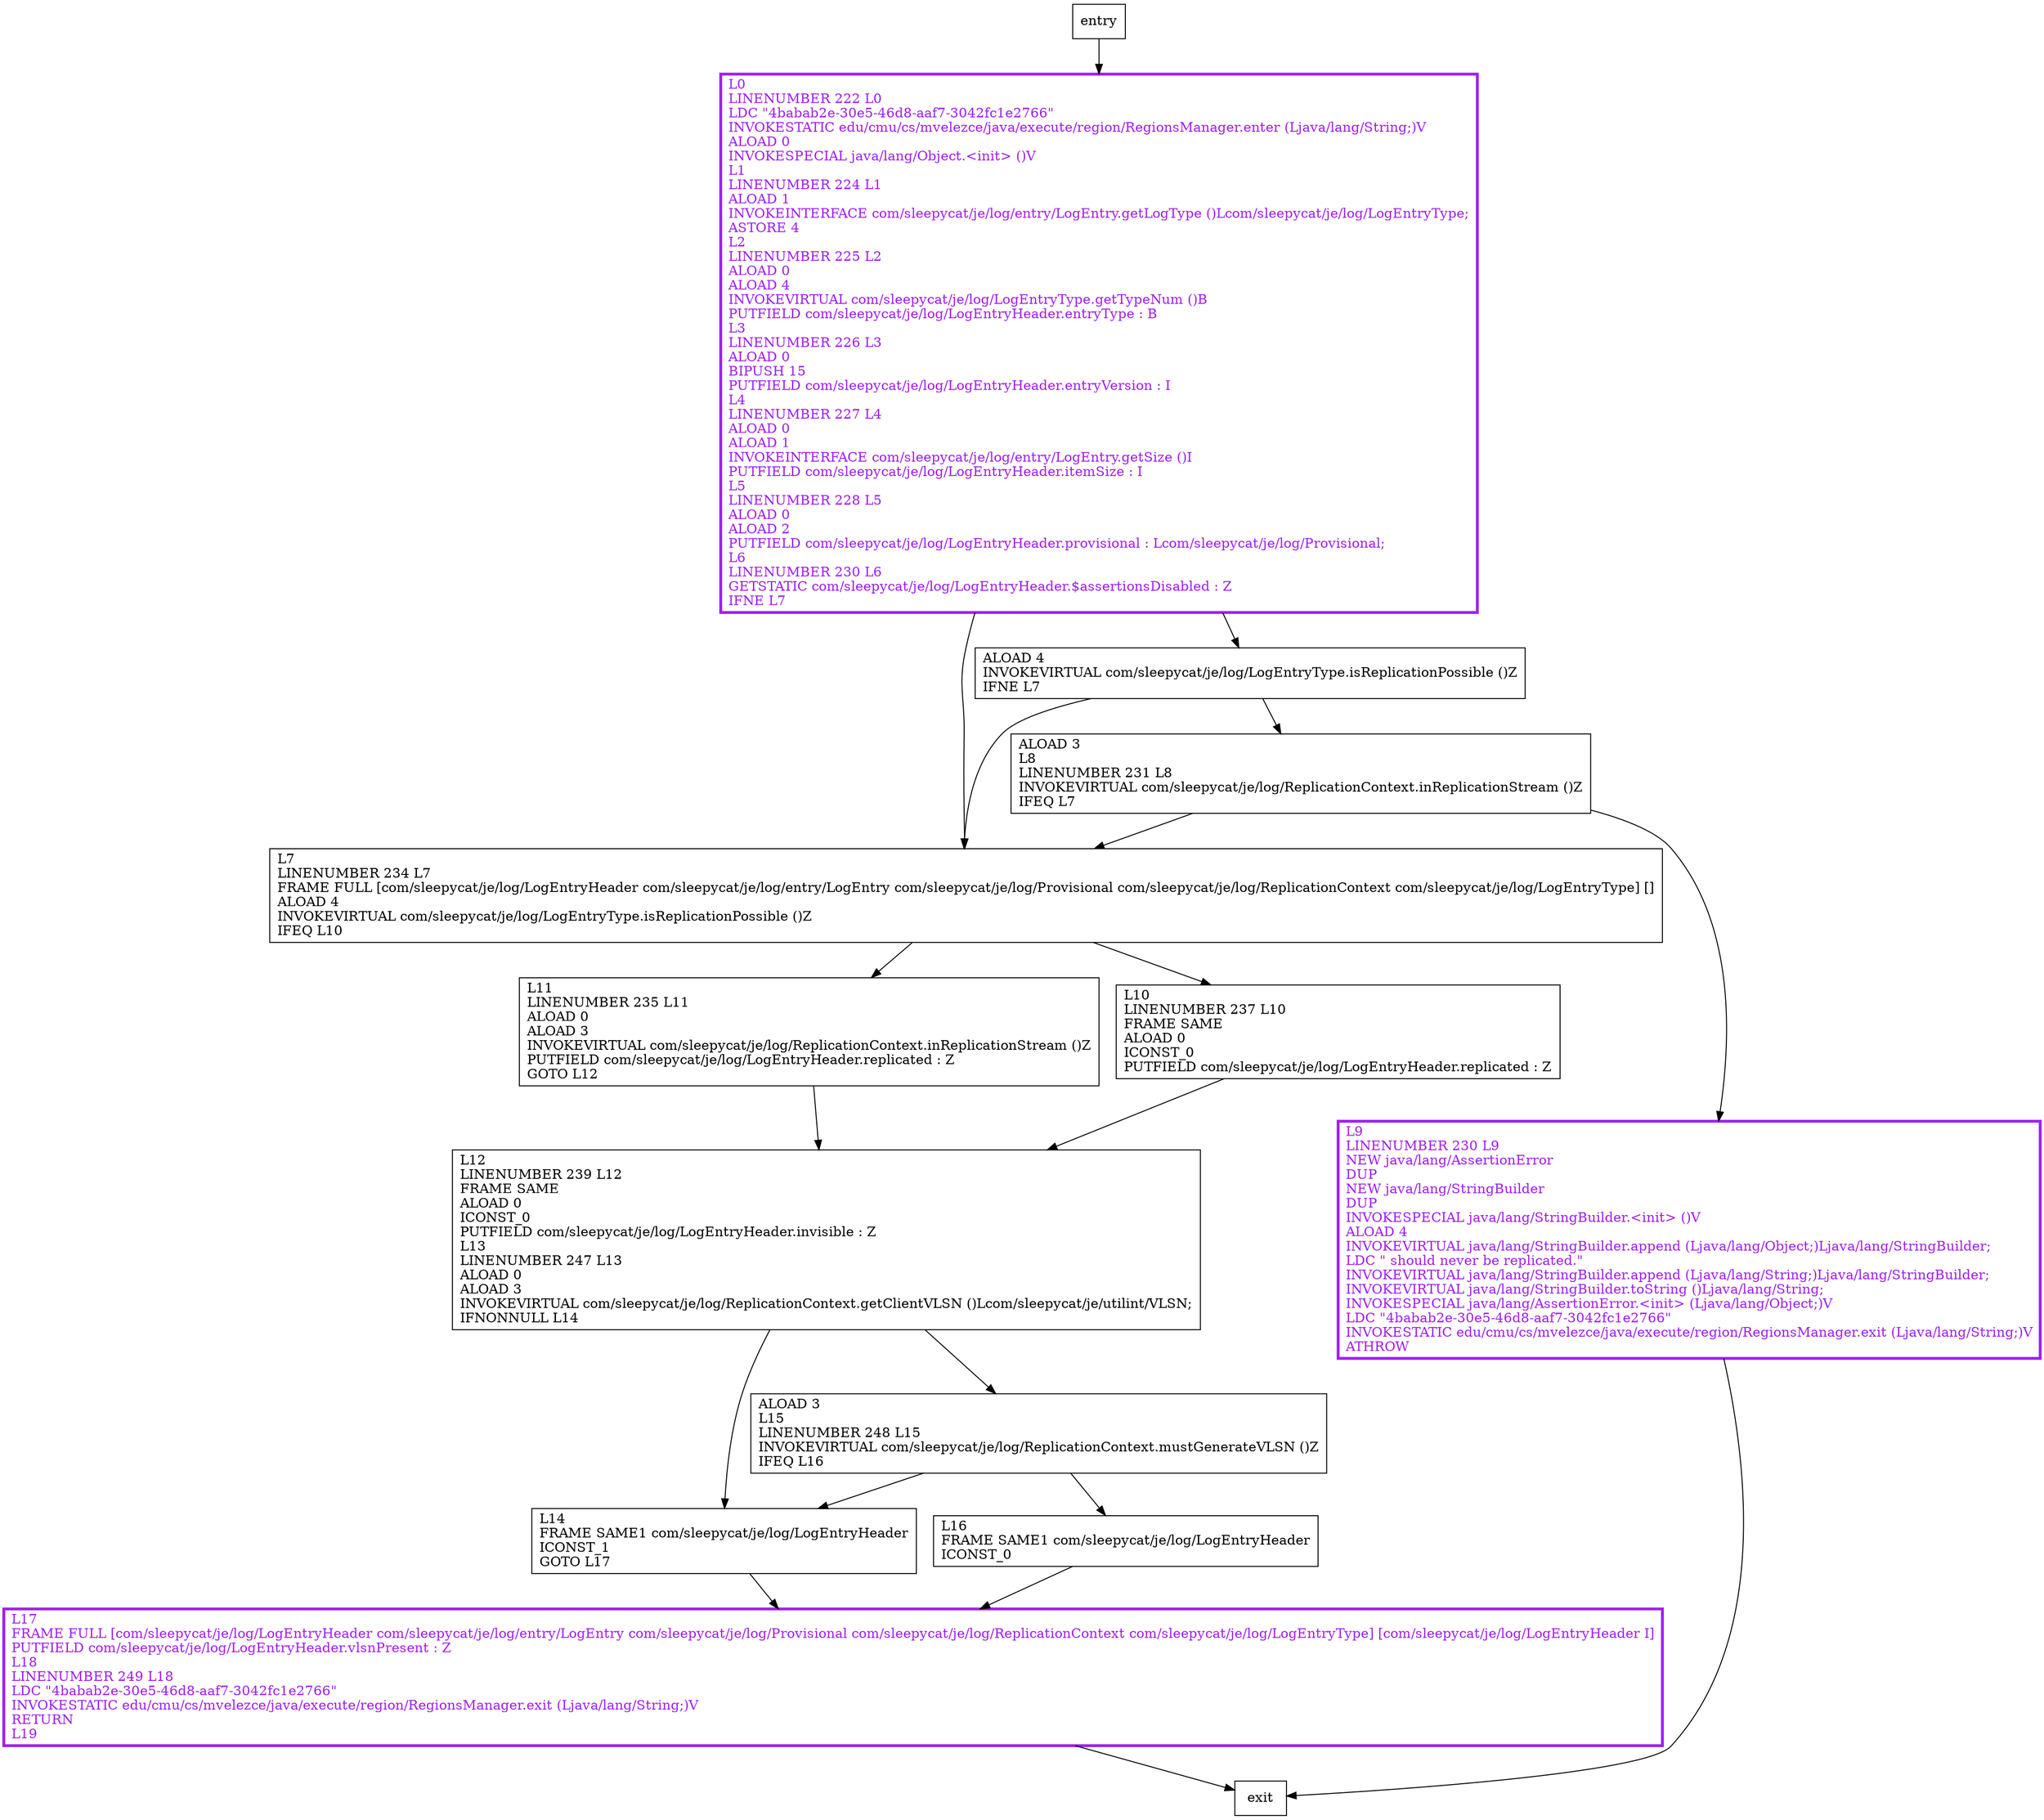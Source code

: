 digraph <init> {
node [shape=record];
1995824667 [label="L14\lFRAME SAME1 com/sleepycat/je/log/LogEntryHeader\lICONST_1\lGOTO L17\l"];
647490626 [label="L0\lLINENUMBER 222 L0\lLDC \"4babab2e-30e5-46d8-aaf7-3042fc1e2766\"\lINVOKESTATIC edu/cmu/cs/mvelezce/java/execute/region/RegionsManager.enter (Ljava/lang/String;)V\lALOAD 0\lINVOKESPECIAL java/lang/Object.\<init\> ()V\lL1\lLINENUMBER 224 L1\lALOAD 1\lINVOKEINTERFACE com/sleepycat/je/log/entry/LogEntry.getLogType ()Lcom/sleepycat/je/log/LogEntryType;\lASTORE 4\lL2\lLINENUMBER 225 L2\lALOAD 0\lALOAD 4\lINVOKEVIRTUAL com/sleepycat/je/log/LogEntryType.getTypeNum ()B\lPUTFIELD com/sleepycat/je/log/LogEntryHeader.entryType : B\lL3\lLINENUMBER 226 L3\lALOAD 0\lBIPUSH 15\lPUTFIELD com/sleepycat/je/log/LogEntryHeader.entryVersion : I\lL4\lLINENUMBER 227 L4\lALOAD 0\lALOAD 1\lINVOKEINTERFACE com/sleepycat/je/log/entry/LogEntry.getSize ()I\lPUTFIELD com/sleepycat/je/log/LogEntryHeader.itemSize : I\lL5\lLINENUMBER 228 L5\lALOAD 0\lALOAD 2\lPUTFIELD com/sleepycat/je/log/LogEntryHeader.provisional : Lcom/sleepycat/je/log/Provisional;\lL6\lLINENUMBER 230 L6\lGETSTATIC com/sleepycat/je/log/LogEntryHeader.$assertionsDisabled : Z\lIFNE L7\l"];
948795365 [label="L17\lFRAME FULL [com/sleepycat/je/log/LogEntryHeader com/sleepycat/je/log/entry/LogEntry com/sleepycat/je/log/Provisional com/sleepycat/je/log/ReplicationContext com/sleepycat/je/log/LogEntryType] [com/sleepycat/je/log/LogEntryHeader I]\lPUTFIELD com/sleepycat/je/log/LogEntryHeader.vlsnPresent : Z\lL18\lLINENUMBER 249 L18\lLDC \"4babab2e-30e5-46d8-aaf7-3042fc1e2766\"\lINVOKESTATIC edu/cmu/cs/mvelezce/java/execute/region/RegionsManager.exit (Ljava/lang/String;)V\lRETURN\lL19\l"];
1371615698 [label="L11\lLINENUMBER 235 L11\lALOAD 0\lALOAD 3\lINVOKEVIRTUAL com/sleepycat/je/log/ReplicationContext.inReplicationStream ()Z\lPUTFIELD com/sleepycat/je/log/LogEntryHeader.replicated : Z\lGOTO L12\l"];
671330437 [label="ALOAD 3\lL15\lLINENUMBER 248 L15\lINVOKEVIRTUAL com/sleepycat/je/log/ReplicationContext.mustGenerateVLSN ()Z\lIFEQ L16\l"];
449565659 [label="ALOAD 3\lL8\lLINENUMBER 231 L8\lINVOKEVIRTUAL com/sleepycat/je/log/ReplicationContext.inReplicationStream ()Z\lIFEQ L7\l"];
365978938 [label="L12\lLINENUMBER 239 L12\lFRAME SAME\lALOAD 0\lICONST_0\lPUTFIELD com/sleepycat/je/log/LogEntryHeader.invisible : Z\lL13\lLINENUMBER 247 L13\lALOAD 0\lALOAD 3\lINVOKEVIRTUAL com/sleepycat/je/log/ReplicationContext.getClientVLSN ()Lcom/sleepycat/je/utilint/VLSN;\lIFNONNULL L14\l"];
786575030 [label="L16\lFRAME SAME1 com/sleepycat/je/log/LogEntryHeader\lICONST_0\l"];
52943164 [label="L9\lLINENUMBER 230 L9\lNEW java/lang/AssertionError\lDUP\lNEW java/lang/StringBuilder\lDUP\lINVOKESPECIAL java/lang/StringBuilder.\<init\> ()V\lALOAD 4\lINVOKEVIRTUAL java/lang/StringBuilder.append (Ljava/lang/Object;)Ljava/lang/StringBuilder;\lLDC \" should never be replicated.\"\lINVOKEVIRTUAL java/lang/StringBuilder.append (Ljava/lang/String;)Ljava/lang/StringBuilder;\lINVOKEVIRTUAL java/lang/StringBuilder.toString ()Ljava/lang/String;\lINVOKESPECIAL java/lang/AssertionError.\<init\> (Ljava/lang/Object;)V\lLDC \"4babab2e-30e5-46d8-aaf7-3042fc1e2766\"\lINVOKESTATIC edu/cmu/cs/mvelezce/java/execute/region/RegionsManager.exit (Ljava/lang/String;)V\lATHROW\l"];
1802939357 [label="L10\lLINENUMBER 237 L10\lFRAME SAME\lALOAD 0\lICONST_0\lPUTFIELD com/sleepycat/je/log/LogEntryHeader.replicated : Z\l"];
1285472891 [label="L7\lLINENUMBER 234 L7\lFRAME FULL [com/sleepycat/je/log/LogEntryHeader com/sleepycat/je/log/entry/LogEntry com/sleepycat/je/log/Provisional com/sleepycat/je/log/ReplicationContext com/sleepycat/je/log/LogEntryType] []\lALOAD 4\lINVOKEVIRTUAL com/sleepycat/je/log/LogEntryType.isReplicationPossible ()Z\lIFEQ L10\l"];
1374108622 [label="ALOAD 4\lINVOKEVIRTUAL com/sleepycat/je/log/LogEntryType.isReplicationPossible ()Z\lIFNE L7\l"];
entry;
exit;
1995824667 -> 948795365
1371615698 -> 365978938
365978938 -> 1995824667
365978938 -> 671330437
1285472891 -> 1371615698
1285472891 -> 1802939357
1374108622 -> 449565659
1374108622 -> 1285472891
entry -> 647490626
647490626 -> 1285472891
647490626 -> 1374108622
948795365 -> exit
671330437 -> 1995824667
671330437 -> 786575030
449565659 -> 52943164
449565659 -> 1285472891
786575030 -> 948795365
52943164 -> exit
1802939357 -> 365978938
647490626[fontcolor="purple", penwidth=3, color="purple"];
948795365[fontcolor="purple", penwidth=3, color="purple"];
52943164[fontcolor="purple", penwidth=3, color="purple"];
}
